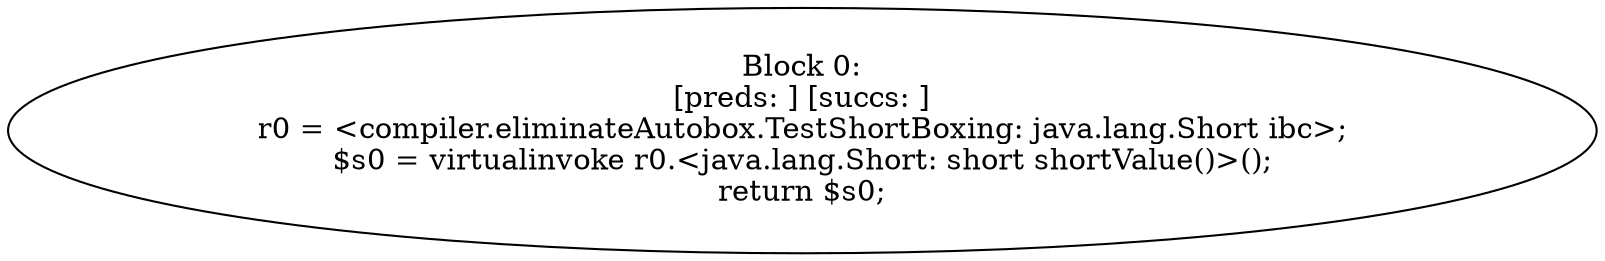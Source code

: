 digraph "unitGraph" {
    "Block 0:
[preds: ] [succs: ]
r0 = <compiler.eliminateAutobox.TestShortBoxing: java.lang.Short ibc>;
$s0 = virtualinvoke r0.<java.lang.Short: short shortValue()>();
return $s0;
"
}
